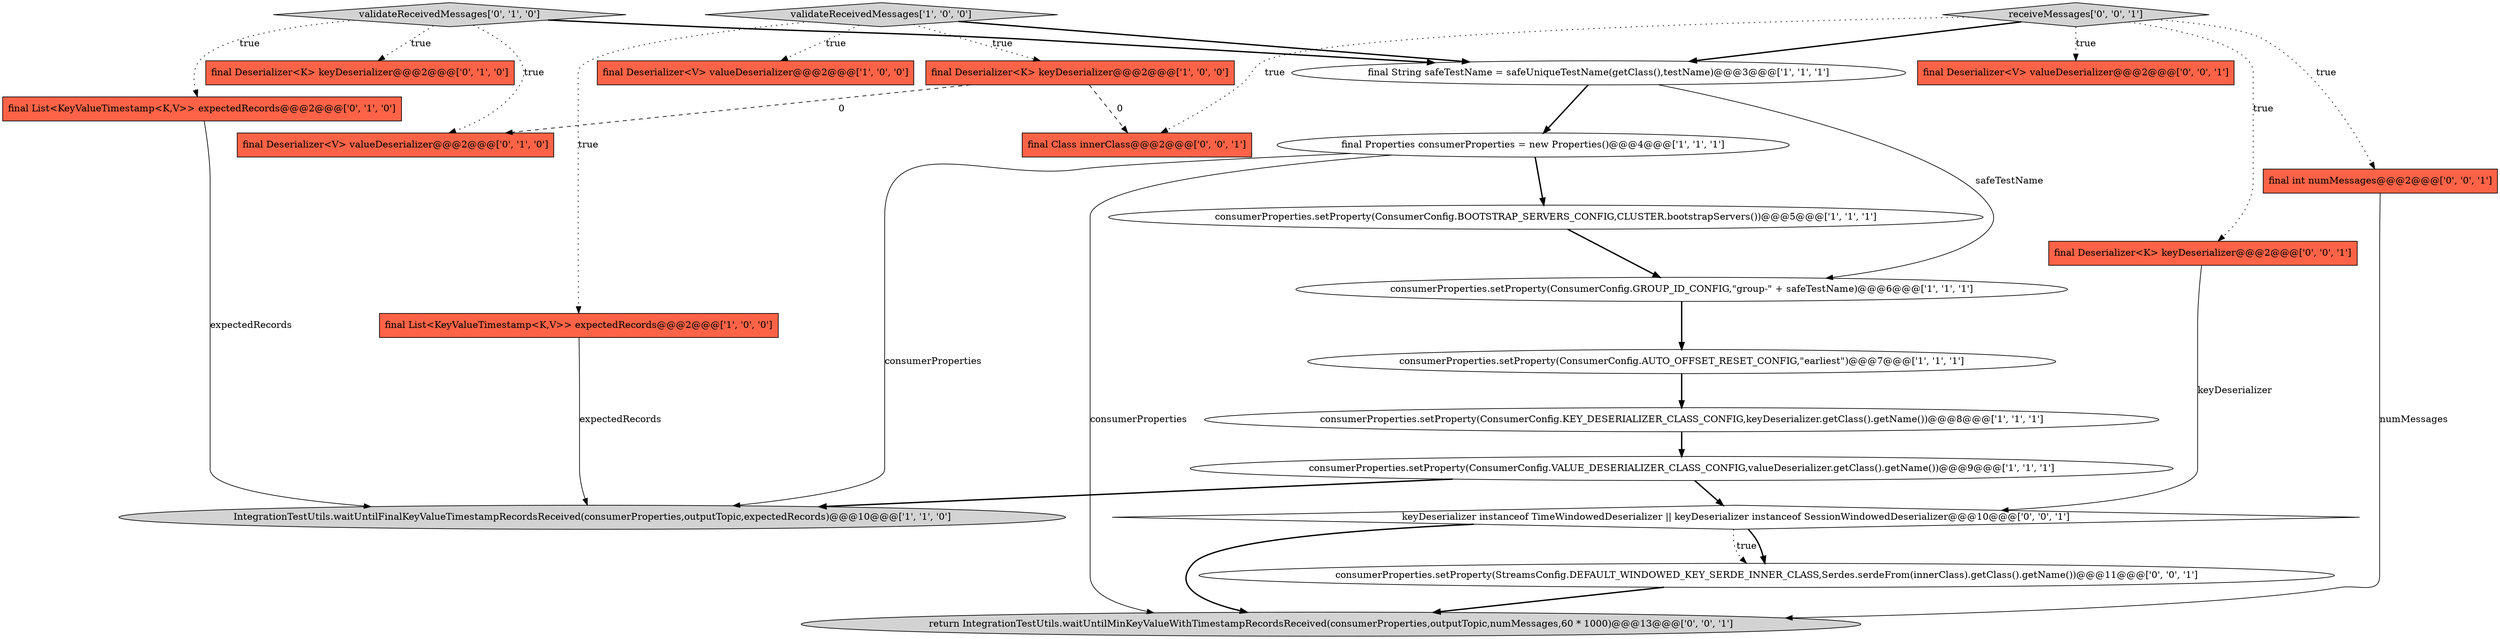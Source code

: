 digraph {
14 [style = filled, label = "validateReceivedMessages['0', '1', '0']", fillcolor = lightgray, shape = diamond image = "AAA0AAABBB2BBB"];
0 [style = filled, label = "consumerProperties.setProperty(ConsumerConfig.KEY_DESERIALIZER_CLASS_CONFIG,keyDeserializer.getClass().getName())@@@8@@@['1', '1', '1']", fillcolor = white, shape = ellipse image = "AAA0AAABBB1BBB"];
17 [style = filled, label = "receiveMessages['0', '0', '1']", fillcolor = lightgray, shape = diamond image = "AAA0AAABBB3BBB"];
13 [style = filled, label = "final List<KeyValueTimestamp<K,V>> expectedRecords@@@2@@@['0', '1', '0']", fillcolor = tomato, shape = box image = "AAA0AAABBB2BBB"];
8 [style = filled, label = "final Properties consumerProperties = new Properties()@@@4@@@['1', '1', '1']", fillcolor = white, shape = ellipse image = "AAA0AAABBB1BBB"];
9 [style = filled, label = "consumerProperties.setProperty(ConsumerConfig.VALUE_DESERIALIZER_CLASS_CONFIG,valueDeserializer.getClass().getName())@@@9@@@['1', '1', '1']", fillcolor = white, shape = ellipse image = "AAA0AAABBB1BBB"];
19 [style = filled, label = "final int numMessages@@@2@@@['0', '0', '1']", fillcolor = tomato, shape = box image = "AAA0AAABBB3BBB"];
3 [style = filled, label = "consumerProperties.setProperty(ConsumerConfig.GROUP_ID_CONFIG,\"group-\" + safeTestName)@@@6@@@['1', '1', '1']", fillcolor = white, shape = ellipse image = "AAA0AAABBB1BBB"];
10 [style = filled, label = "final String safeTestName = safeUniqueTestName(getClass(),testName)@@@3@@@['1', '1', '1']", fillcolor = white, shape = ellipse image = "AAA0AAABBB1BBB"];
4 [style = filled, label = "final Deserializer<V> valueDeserializer@@@2@@@['1', '0', '0']", fillcolor = tomato, shape = box image = "AAA0AAABBB1BBB"];
16 [style = filled, label = "final Deserializer<V> valueDeserializer@@@2@@@['0', '0', '1']", fillcolor = tomato, shape = box image = "AAA0AAABBB3BBB"];
12 [style = filled, label = "final Deserializer<K> keyDeserializer@@@2@@@['0', '1', '0']", fillcolor = tomato, shape = box image = "AAA0AAABBB2BBB"];
5 [style = filled, label = "IntegrationTestUtils.waitUntilFinalKeyValueTimestampRecordsReceived(consumerProperties,outputTopic,expectedRecords)@@@10@@@['1', '1', '0']", fillcolor = lightgray, shape = ellipse image = "AAA0AAABBB1BBB"];
2 [style = filled, label = "final List<KeyValueTimestamp<K,V>> expectedRecords@@@2@@@['1', '0', '0']", fillcolor = tomato, shape = box image = "AAA0AAABBB1BBB"];
6 [style = filled, label = "final Deserializer<K> keyDeserializer@@@2@@@['1', '0', '0']", fillcolor = tomato, shape = box image = "AAA1AAABBB1BBB"];
21 [style = filled, label = "final Class innerClass@@@2@@@['0', '0', '1']", fillcolor = tomato, shape = box image = "AAA0AAABBB3BBB"];
18 [style = filled, label = "final Deserializer<K> keyDeserializer@@@2@@@['0', '0', '1']", fillcolor = tomato, shape = box image = "AAA0AAABBB3BBB"];
23 [style = filled, label = "return IntegrationTestUtils.waitUntilMinKeyValueWithTimestampRecordsReceived(consumerProperties,outputTopic,numMessages,60 * 1000)@@@13@@@['0', '0', '1']", fillcolor = lightgray, shape = ellipse image = "AAA0AAABBB3BBB"];
15 [style = filled, label = "final Deserializer<V> valueDeserializer@@@2@@@['0', '1', '0']", fillcolor = tomato, shape = box image = "AAA1AAABBB2BBB"];
7 [style = filled, label = "consumerProperties.setProperty(ConsumerConfig.BOOTSTRAP_SERVERS_CONFIG,CLUSTER.bootstrapServers())@@@5@@@['1', '1', '1']", fillcolor = white, shape = ellipse image = "AAA0AAABBB1BBB"];
20 [style = filled, label = "consumerProperties.setProperty(StreamsConfig.DEFAULT_WINDOWED_KEY_SERDE_INNER_CLASS,Serdes.serdeFrom(innerClass).getClass().getName())@@@11@@@['0', '0', '1']", fillcolor = white, shape = ellipse image = "AAA0AAABBB3BBB"];
1 [style = filled, label = "validateReceivedMessages['1', '0', '0']", fillcolor = lightgray, shape = diamond image = "AAA0AAABBB1BBB"];
11 [style = filled, label = "consumerProperties.setProperty(ConsumerConfig.AUTO_OFFSET_RESET_CONFIG,\"earliest\")@@@7@@@['1', '1', '1']", fillcolor = white, shape = ellipse image = "AAA0AAABBB1BBB"];
22 [style = filled, label = "keyDeserializer instanceof TimeWindowedDeserializer || keyDeserializer instanceof SessionWindowedDeserializer@@@10@@@['0', '0', '1']", fillcolor = white, shape = diamond image = "AAA0AAABBB3BBB"];
9->22 [style = bold, label=""];
17->10 [style = bold, label=""];
6->21 [style = dashed, label="0"];
0->9 [style = bold, label=""];
14->12 [style = dotted, label="true"];
17->18 [style = dotted, label="true"];
10->3 [style = solid, label="safeTestName"];
3->11 [style = bold, label=""];
14->10 [style = bold, label=""];
1->4 [style = dotted, label="true"];
8->5 [style = solid, label="consumerProperties"];
22->23 [style = bold, label=""];
18->22 [style = solid, label="keyDeserializer"];
7->3 [style = bold, label=""];
14->13 [style = dotted, label="true"];
8->7 [style = bold, label=""];
19->23 [style = solid, label="numMessages"];
17->16 [style = dotted, label="true"];
14->15 [style = dotted, label="true"];
8->23 [style = solid, label="consumerProperties"];
11->0 [style = bold, label=""];
22->20 [style = dotted, label="true"];
20->23 [style = bold, label=""];
10->8 [style = bold, label=""];
22->20 [style = bold, label=""];
6->15 [style = dashed, label="0"];
2->5 [style = solid, label="expectedRecords"];
13->5 [style = solid, label="expectedRecords"];
17->19 [style = dotted, label="true"];
9->5 [style = bold, label=""];
1->6 [style = dotted, label="true"];
1->2 [style = dotted, label="true"];
17->21 [style = dotted, label="true"];
1->10 [style = bold, label=""];
}

